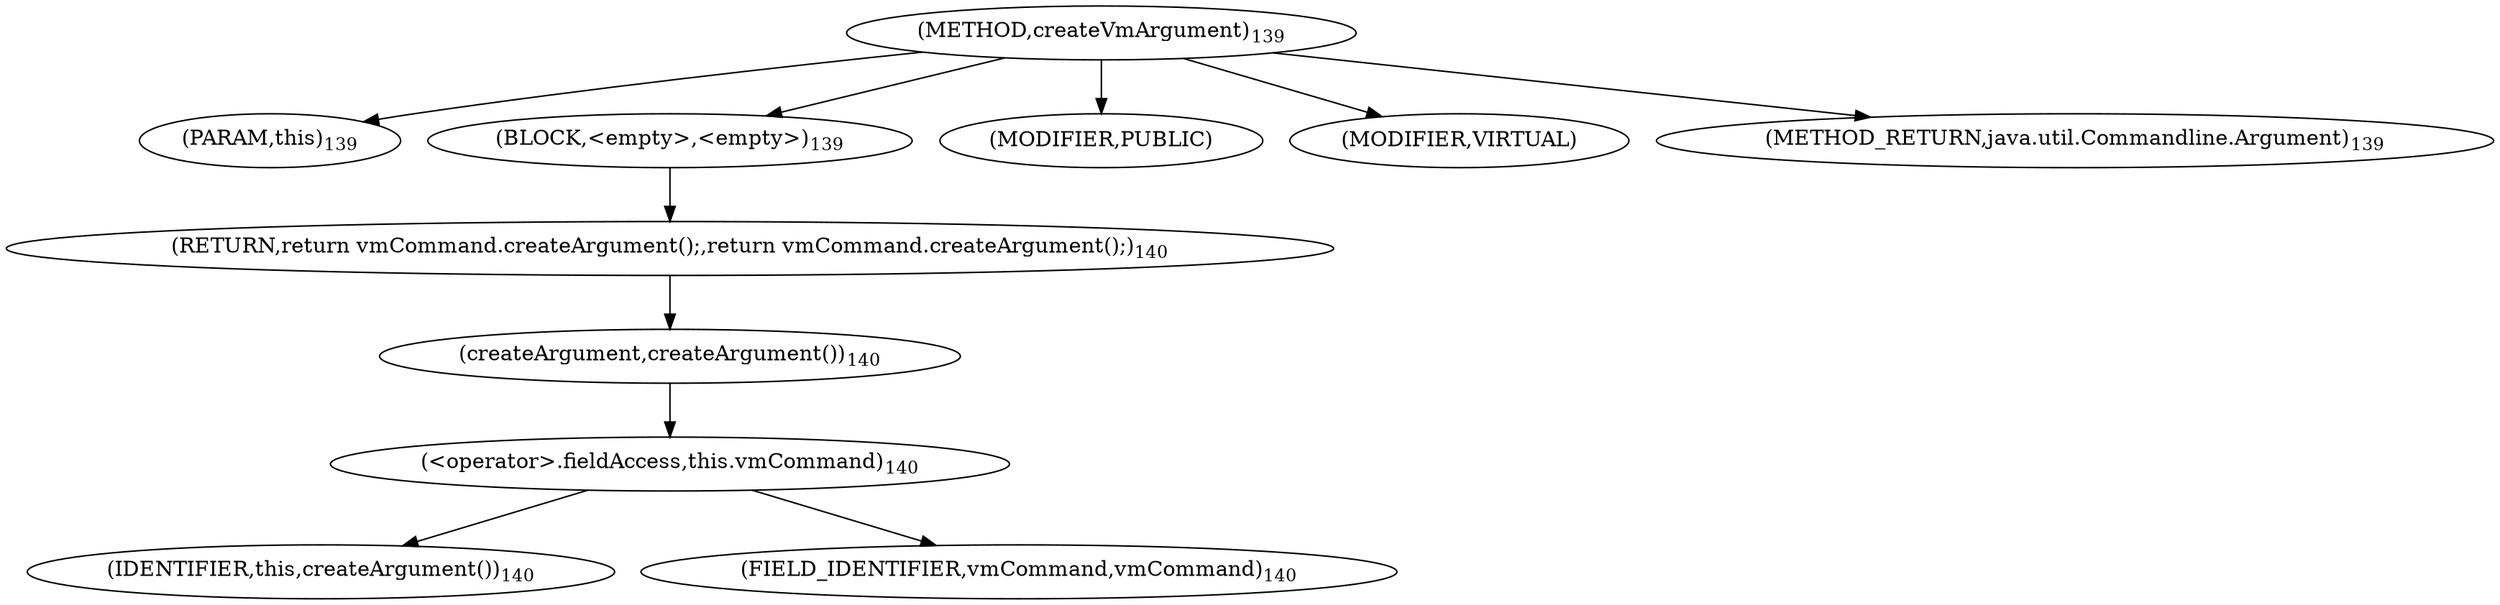 digraph "createVmArgument" {  
"313" [label = <(METHOD,createVmArgument)<SUB>139</SUB>> ]
"314" [label = <(PARAM,this)<SUB>139</SUB>> ]
"315" [label = <(BLOCK,&lt;empty&gt;,&lt;empty&gt;)<SUB>139</SUB>> ]
"316" [label = <(RETURN,return vmCommand.createArgument();,return vmCommand.createArgument();)<SUB>140</SUB>> ]
"317" [label = <(createArgument,createArgument())<SUB>140</SUB>> ]
"318" [label = <(&lt;operator&gt;.fieldAccess,this.vmCommand)<SUB>140</SUB>> ]
"319" [label = <(IDENTIFIER,this,createArgument())<SUB>140</SUB>> ]
"320" [label = <(FIELD_IDENTIFIER,vmCommand,vmCommand)<SUB>140</SUB>> ]
"321" [label = <(MODIFIER,PUBLIC)> ]
"322" [label = <(MODIFIER,VIRTUAL)> ]
"323" [label = <(METHOD_RETURN,java.util.Commandline.Argument)<SUB>139</SUB>> ]
  "313" -> "314" 
  "313" -> "315" 
  "313" -> "321" 
  "313" -> "322" 
  "313" -> "323" 
  "315" -> "316" 
  "316" -> "317" 
  "317" -> "318" 
  "318" -> "319" 
  "318" -> "320" 
}
